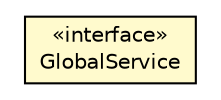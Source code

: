 #!/usr/local/bin/dot
#
# Class diagram 
# Generated by UMLGraph version 5.1 (http://www.umlgraph.org/)
#

digraph G {
	edge [fontname="Helvetica",fontsize=10,labelfontname="Helvetica",labelfontsize=10];
	node [fontname="Helvetica",fontsize=10,shape=plaintext];
	nodesep=0.25;
	ranksep=0.5;
	// cn.edu.uestc.acmicpc.service.iface.GlobalService
	c18739 [label=<<table title="cn.edu.uestc.acmicpc.service.iface.GlobalService" border="0" cellborder="1" cellspacing="0" cellpadding="2" port="p" bgcolor="lemonChiffon" href="./GlobalService.html">
		<tr><td><table border="0" cellspacing="0" cellpadding="1">
<tr><td align="center" balign="center"> &#171;interface&#187; </td></tr>
<tr><td align="center" balign="center"> GlobalService </td></tr>
		</table></td></tr>
		</table>>, fontname="Helvetica", fontcolor="black", fontsize=10.0];
}

